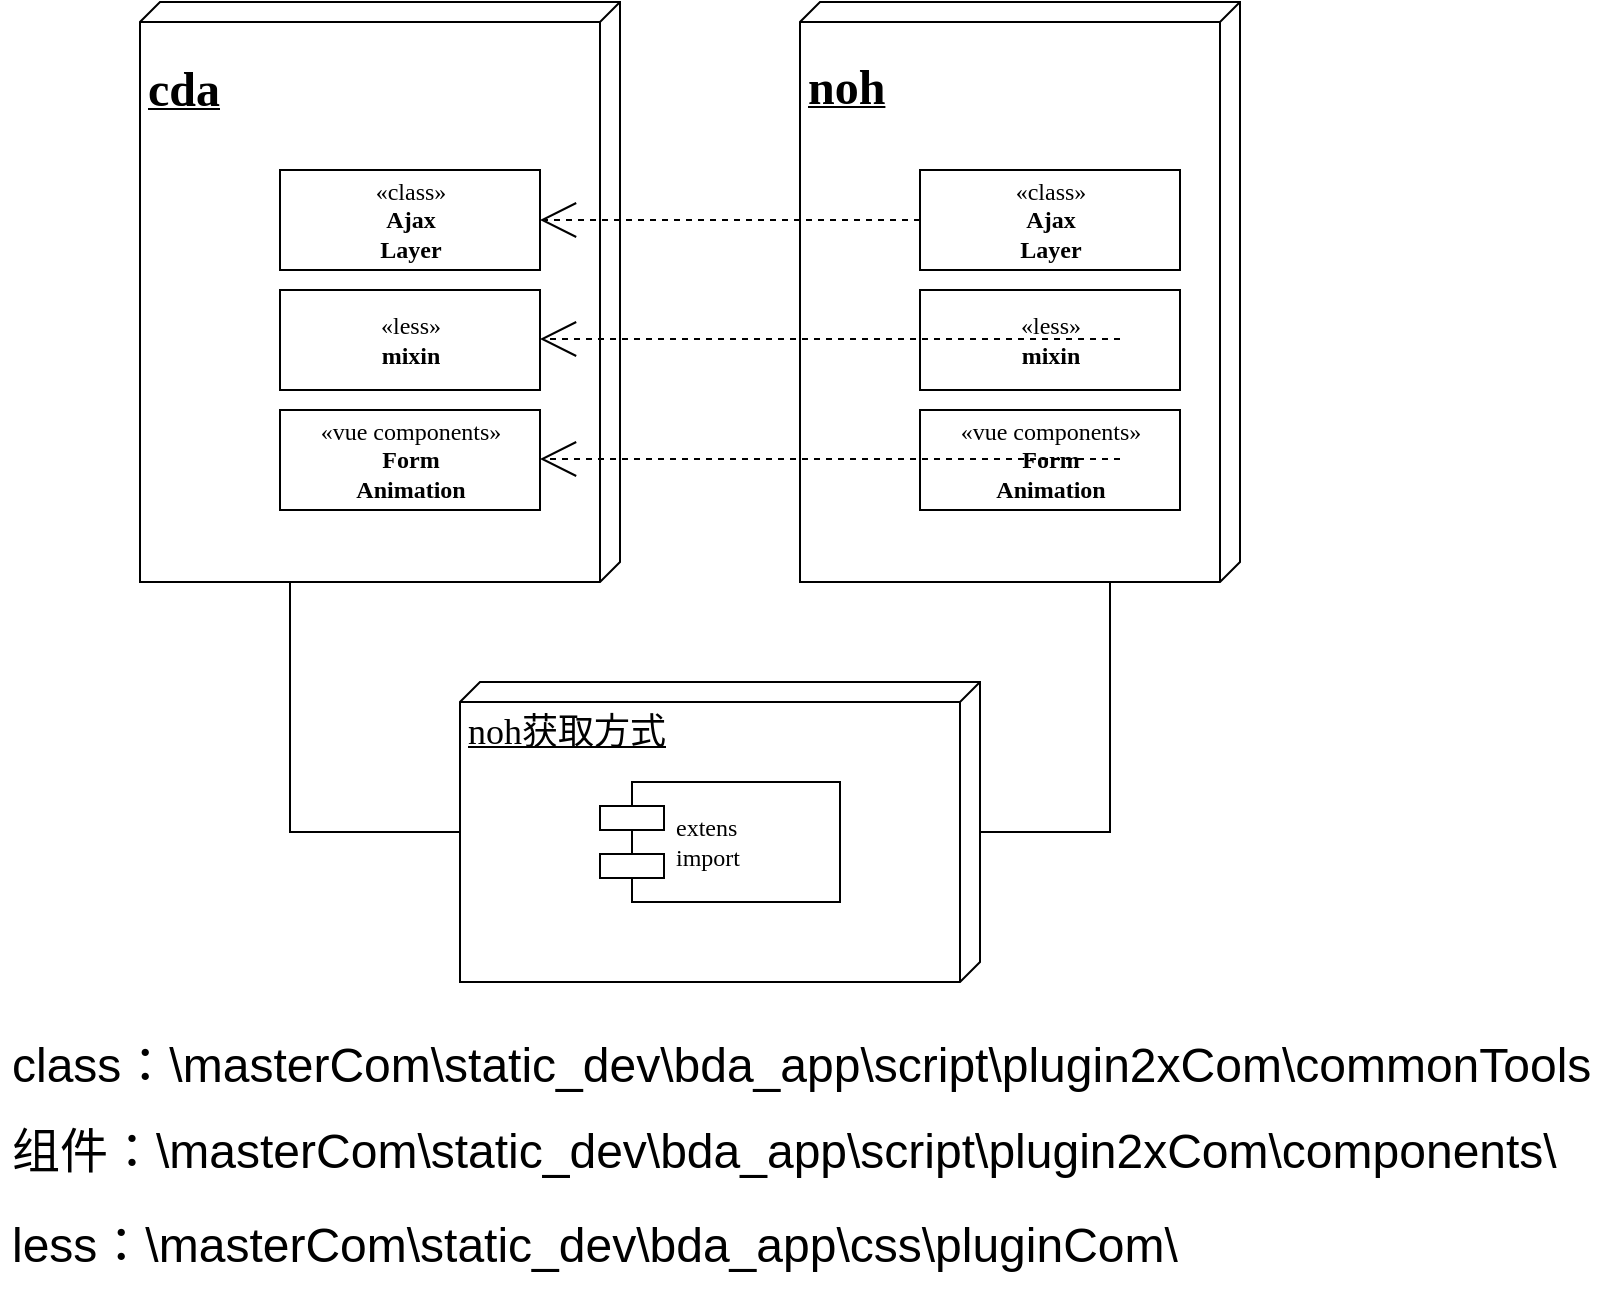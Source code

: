 <mxfile version="16.6.1" type="github">
  <diagram name="Page-1" id="5f0bae14-7c28-e335-631c-24af17079c00">
    <mxGraphModel dx="1422" dy="762" grid="1" gridSize="10" guides="1" tooltips="1" connect="1" arrows="1" fold="1" page="1" pageScale="1" pageWidth="1100" pageHeight="850" background="none" math="0" shadow="0">
      <root>
        <mxCell id="0" />
        <mxCell id="1" parent="0" />
        <mxCell id="39150e848f15840c-1" value="&lt;h2&gt;&lt;font style=&quot;font-size: 24px&quot;&gt;cda&lt;/font&gt;&lt;/h2&gt;" style="verticalAlign=top;align=left;spacingTop=8;spacingLeft=2;spacingRight=12;shape=cube;size=10;direction=south;fontStyle=4;html=1;rounded=0;shadow=0;comic=0;labelBackgroundColor=none;strokeWidth=1;fontFamily=Verdana;fontSize=12" parent="1" vertex="1">
          <mxGeometry x="210" y="70" width="240" height="290" as="geometry" />
        </mxCell>
        <mxCell id="39150e848f15840c-2" value="&lt;h3&gt;&lt;font style=&quot;font-size: 24px&quot;&gt;noh&lt;/font&gt;&lt;/h3&gt;" style="verticalAlign=top;align=left;spacingTop=8;spacingLeft=2;spacingRight=12;shape=cube;size=10;direction=south;fontStyle=4;html=1;rounded=0;shadow=0;comic=0;labelBackgroundColor=none;strokeWidth=1;fontFamily=Verdana;fontSize=12" parent="1" vertex="1">
          <mxGeometry x="540" y="70" width="220" height="290" as="geometry" />
        </mxCell>
        <mxCell id="39150e848f15840c-3" value="&lt;font style=&quot;font-size: 18px&quot;&gt;noh获取方式&lt;/font&gt;" style="verticalAlign=top;align=left;spacingTop=8;spacingLeft=2;spacingRight=12;shape=cube;size=10;direction=south;fontStyle=4;html=1;rounded=0;shadow=0;comic=0;labelBackgroundColor=none;strokeWidth=1;fontFamily=Verdana;fontSize=12" parent="1" vertex="1">
          <mxGeometry x="370" y="410" width="260" height="150" as="geometry" />
        </mxCell>
        <mxCell id="39150e848f15840c-4" value="«class»&lt;br&gt;&lt;b&gt;Ajax&lt;br&gt;Layer&lt;br&gt;&lt;/b&gt;" style="html=1;rounded=0;shadow=0;comic=0;labelBackgroundColor=none;strokeWidth=1;fontFamily=Verdana;fontSize=12;align=center;" parent="1" vertex="1">
          <mxGeometry x="280" y="154" width="130" height="50" as="geometry" />
        </mxCell>
        <mxCell id="39150e848f15840c-10" value="extens&lt;br&gt;import" style="shape=component;align=left;spacingLeft=36;rounded=0;shadow=0;comic=0;labelBackgroundColor=none;strokeWidth=1;fontFamily=Verdana;fontSize=12;html=1;" parent="1" vertex="1">
          <mxGeometry x="440" y="460" width="120" height="60" as="geometry" />
        </mxCell>
        <mxCell id="39150e848f15840c-12" style="edgeStyle=none;rounded=0;html=1;dashed=1;labelBackgroundColor=none;startArrow=none;startFill=0;startSize=8;endArrow=open;endFill=0;endSize=16;fontFamily=Verdana;fontSize=12;entryX=1;entryY=0.5;entryDx=0;entryDy=0;exitX=0;exitY=0.5;exitDx=0;exitDy=0;" parent="1" source="lXO20IBeWNpuR4DDQEWW-3" target="39150e848f15840c-4" edge="1">
          <mxGeometry relative="1" as="geometry">
            <mxPoint x="622.929" y="291.071" as="targetPoint" />
          </mxGeometry>
        </mxCell>
        <mxCell id="39150e848f15840c-17" style="edgeStyle=orthogonalEdgeStyle;rounded=0;html=1;labelBackgroundColor=none;startArrow=none;startFill=0;startSize=8;endArrow=none;endFill=0;endSize=16;fontFamily=Verdana;fontSize=12;" parent="1" source="39150e848f15840c-3" target="39150e848f15840c-2" edge="1">
          <mxGeometry relative="1" as="geometry">
            <Array as="points">
              <mxPoint x="695" y="485" />
            </Array>
          </mxGeometry>
        </mxCell>
        <mxCell id="39150e848f15840c-18" style="edgeStyle=orthogonalEdgeStyle;rounded=0;html=1;labelBackgroundColor=none;startArrow=none;startFill=0;startSize=8;endArrow=none;endFill=0;endSize=16;fontFamily=Verdana;fontSize=12;" parent="1" source="39150e848f15840c-3" target="39150e848f15840c-1" edge="1">
          <mxGeometry relative="1" as="geometry">
            <Array as="points">
              <mxPoint x="285" y="485" />
            </Array>
          </mxGeometry>
        </mxCell>
        <mxCell id="lXO20IBeWNpuR4DDQEWW-1" value="«less»&lt;br&gt;&lt;b&gt;mixin&lt;br&gt;&lt;/b&gt;" style="html=1;rounded=0;shadow=0;comic=0;labelBackgroundColor=none;strokeWidth=1;fontFamily=Verdana;fontSize=12;align=center;" vertex="1" parent="1">
          <mxGeometry x="280" y="214" width="130" height="50" as="geometry" />
        </mxCell>
        <mxCell id="lXO20IBeWNpuR4DDQEWW-2" value="«vue components»&lt;br&gt;&lt;b&gt;Form&lt;br&gt;Animation&lt;br&gt;&lt;/b&gt;" style="html=1;rounded=0;shadow=0;comic=0;labelBackgroundColor=none;strokeWidth=1;fontFamily=Verdana;fontSize=12;align=center;" vertex="1" parent="1">
          <mxGeometry x="280" y="274" width="130" height="50" as="geometry" />
        </mxCell>
        <mxCell id="lXO20IBeWNpuR4DDQEWW-3" value="«class»&lt;br&gt;&lt;b&gt;Ajax&lt;br&gt;Layer&lt;br&gt;&lt;/b&gt;" style="html=1;rounded=0;shadow=0;comic=0;labelBackgroundColor=none;strokeWidth=1;fontFamily=Verdana;fontSize=12;align=center;" vertex="1" parent="1">
          <mxGeometry x="600" y="154" width="130" height="50" as="geometry" />
        </mxCell>
        <mxCell id="lXO20IBeWNpuR4DDQEWW-4" value="«less»&lt;br&gt;&lt;b&gt;mixin&lt;br&gt;&lt;/b&gt;" style="html=1;rounded=0;shadow=0;comic=0;labelBackgroundColor=none;strokeWidth=1;fontFamily=Verdana;fontSize=12;align=center;" vertex="1" parent="1">
          <mxGeometry x="600" y="214" width="130" height="50" as="geometry" />
        </mxCell>
        <mxCell id="lXO20IBeWNpuR4DDQEWW-5" value="«vue components»&lt;br&gt;&lt;b&gt;Form&lt;br&gt;Animation&lt;br&gt;&lt;/b&gt;" style="html=1;rounded=0;shadow=0;comic=0;labelBackgroundColor=none;strokeWidth=1;fontFamily=Verdana;fontSize=12;align=center;" vertex="1" parent="1">
          <mxGeometry x="600" y="274" width="130" height="50" as="geometry" />
        </mxCell>
        <mxCell id="lXO20IBeWNpuR4DDQEWW-8" style="edgeStyle=none;rounded=0;html=1;dashed=1;labelBackgroundColor=none;startArrow=none;startFill=0;startSize=8;endArrow=open;endFill=0;endSize=16;fontFamily=Verdana;fontSize=12;entryX=1;entryY=0.5;entryDx=0;entryDy=0;exitX=0;exitY=0.5;exitDx=0;exitDy=0;" edge="1" parent="1">
          <mxGeometry relative="1" as="geometry">
            <mxPoint x="700" y="238.5" as="sourcePoint" />
            <mxPoint x="410" y="238.5" as="targetPoint" />
          </mxGeometry>
        </mxCell>
        <mxCell id="lXO20IBeWNpuR4DDQEWW-9" style="edgeStyle=none;rounded=0;html=1;dashed=1;labelBackgroundColor=none;startArrow=none;startFill=0;startSize=8;endArrow=open;endFill=0;endSize=16;fontFamily=Verdana;fontSize=12;entryX=1;entryY=0.5;entryDx=0;entryDy=0;exitX=0;exitY=0.5;exitDx=0;exitDy=0;" edge="1" parent="1">
          <mxGeometry relative="1" as="geometry">
            <mxPoint x="700" y="298.5" as="sourcePoint" />
            <mxPoint x="410" y="298.5" as="targetPoint" />
          </mxGeometry>
        </mxCell>
        <mxCell id="lXO20IBeWNpuR4DDQEWW-11" value="class：\masterCom\static_dev\bda_app\script\plugin2xCom\commonTools\class\" style="text;strokeColor=none;fillColor=none;align=left;verticalAlign=top;spacingLeft=4;spacingRight=4;overflow=hidden;rotatable=0;points=[[0,0.5],[1,0.5]];portConstraint=eastwest;fontSize=24;" vertex="1" parent="1">
          <mxGeometry x="140" y="580" width="800" height="43" as="geometry" />
        </mxCell>
        <mxCell id="lXO20IBeWNpuR4DDQEWW-12" value="组件：\masterCom\static_dev\bda_app\script\plugin2xCom\components\" style="text;strokeColor=none;fillColor=none;align=left;verticalAlign=top;spacingLeft=4;spacingRight=4;overflow=hidden;rotatable=0;points=[[0,0.5],[1,0.5]];portConstraint=eastwest;fontSize=24;" vertex="1" parent="1">
          <mxGeometry x="140" y="623" width="800" height="43" as="geometry" />
        </mxCell>
        <mxCell id="lXO20IBeWNpuR4DDQEWW-13" value="less：\masterCom\static_dev\bda_app\css\pluginCom\" style="text;strokeColor=none;fillColor=none;align=left;verticalAlign=top;spacingLeft=4;spacingRight=4;overflow=hidden;rotatable=0;points=[[0,0.5],[1,0.5]];portConstraint=eastwest;fontSize=24;" vertex="1" parent="1">
          <mxGeometry x="140" y="670" width="800" height="43" as="geometry" />
        </mxCell>
      </root>
    </mxGraphModel>
  </diagram>
</mxfile>
